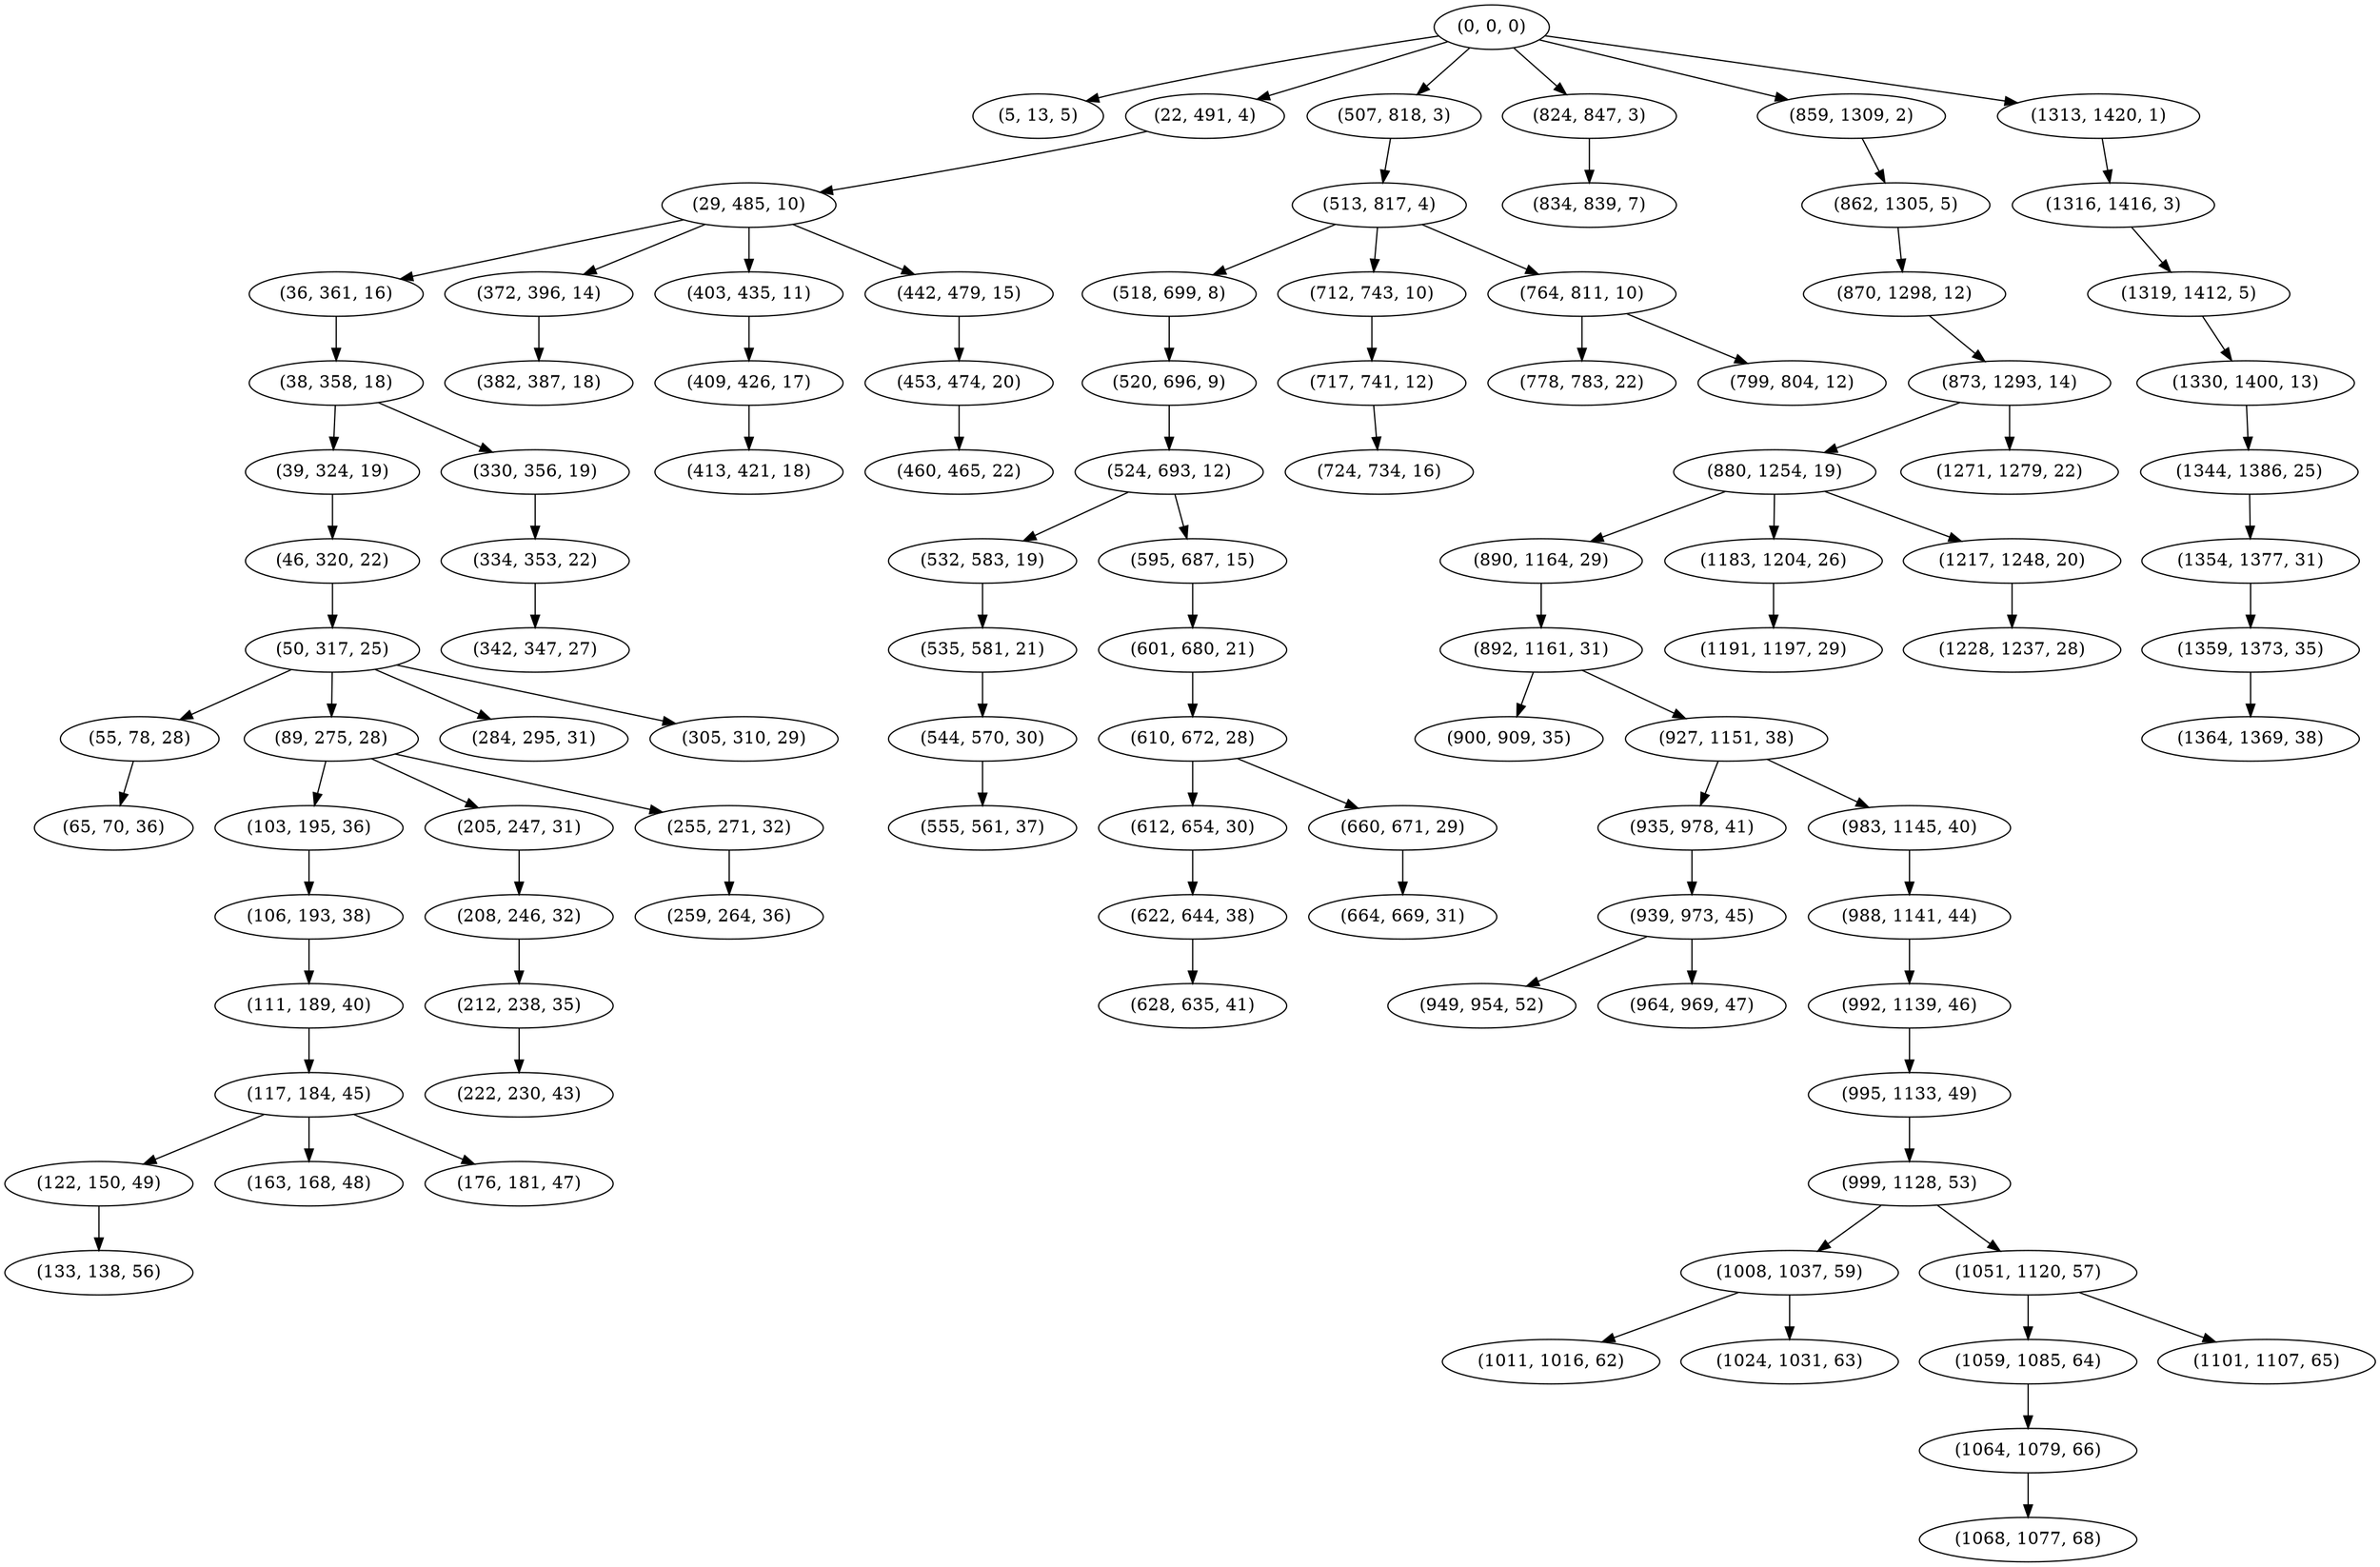 digraph tree {
    "(0, 0, 0)";
    "(5, 13, 5)";
    "(22, 491, 4)";
    "(29, 485, 10)";
    "(36, 361, 16)";
    "(38, 358, 18)";
    "(39, 324, 19)";
    "(46, 320, 22)";
    "(50, 317, 25)";
    "(55, 78, 28)";
    "(65, 70, 36)";
    "(89, 275, 28)";
    "(103, 195, 36)";
    "(106, 193, 38)";
    "(111, 189, 40)";
    "(117, 184, 45)";
    "(122, 150, 49)";
    "(133, 138, 56)";
    "(163, 168, 48)";
    "(176, 181, 47)";
    "(205, 247, 31)";
    "(208, 246, 32)";
    "(212, 238, 35)";
    "(222, 230, 43)";
    "(255, 271, 32)";
    "(259, 264, 36)";
    "(284, 295, 31)";
    "(305, 310, 29)";
    "(330, 356, 19)";
    "(334, 353, 22)";
    "(342, 347, 27)";
    "(372, 396, 14)";
    "(382, 387, 18)";
    "(403, 435, 11)";
    "(409, 426, 17)";
    "(413, 421, 18)";
    "(442, 479, 15)";
    "(453, 474, 20)";
    "(460, 465, 22)";
    "(507, 818, 3)";
    "(513, 817, 4)";
    "(518, 699, 8)";
    "(520, 696, 9)";
    "(524, 693, 12)";
    "(532, 583, 19)";
    "(535, 581, 21)";
    "(544, 570, 30)";
    "(555, 561, 37)";
    "(595, 687, 15)";
    "(601, 680, 21)";
    "(610, 672, 28)";
    "(612, 654, 30)";
    "(622, 644, 38)";
    "(628, 635, 41)";
    "(660, 671, 29)";
    "(664, 669, 31)";
    "(712, 743, 10)";
    "(717, 741, 12)";
    "(724, 734, 16)";
    "(764, 811, 10)";
    "(778, 783, 22)";
    "(799, 804, 12)";
    "(824, 847, 3)";
    "(834, 839, 7)";
    "(859, 1309, 2)";
    "(862, 1305, 5)";
    "(870, 1298, 12)";
    "(873, 1293, 14)";
    "(880, 1254, 19)";
    "(890, 1164, 29)";
    "(892, 1161, 31)";
    "(900, 909, 35)";
    "(927, 1151, 38)";
    "(935, 978, 41)";
    "(939, 973, 45)";
    "(949, 954, 52)";
    "(964, 969, 47)";
    "(983, 1145, 40)";
    "(988, 1141, 44)";
    "(992, 1139, 46)";
    "(995, 1133, 49)";
    "(999, 1128, 53)";
    "(1008, 1037, 59)";
    "(1011, 1016, 62)";
    "(1024, 1031, 63)";
    "(1051, 1120, 57)";
    "(1059, 1085, 64)";
    "(1064, 1079, 66)";
    "(1068, 1077, 68)";
    "(1101, 1107, 65)";
    "(1183, 1204, 26)";
    "(1191, 1197, 29)";
    "(1217, 1248, 20)";
    "(1228, 1237, 28)";
    "(1271, 1279, 22)";
    "(1313, 1420, 1)";
    "(1316, 1416, 3)";
    "(1319, 1412, 5)";
    "(1330, 1400, 13)";
    "(1344, 1386, 25)";
    "(1354, 1377, 31)";
    "(1359, 1373, 35)";
    "(1364, 1369, 38)";
    "(0, 0, 0)" -> "(5, 13, 5)";
    "(0, 0, 0)" -> "(22, 491, 4)";
    "(0, 0, 0)" -> "(507, 818, 3)";
    "(0, 0, 0)" -> "(824, 847, 3)";
    "(0, 0, 0)" -> "(859, 1309, 2)";
    "(0, 0, 0)" -> "(1313, 1420, 1)";
    "(22, 491, 4)" -> "(29, 485, 10)";
    "(29, 485, 10)" -> "(36, 361, 16)";
    "(29, 485, 10)" -> "(372, 396, 14)";
    "(29, 485, 10)" -> "(403, 435, 11)";
    "(29, 485, 10)" -> "(442, 479, 15)";
    "(36, 361, 16)" -> "(38, 358, 18)";
    "(38, 358, 18)" -> "(39, 324, 19)";
    "(38, 358, 18)" -> "(330, 356, 19)";
    "(39, 324, 19)" -> "(46, 320, 22)";
    "(46, 320, 22)" -> "(50, 317, 25)";
    "(50, 317, 25)" -> "(55, 78, 28)";
    "(50, 317, 25)" -> "(89, 275, 28)";
    "(50, 317, 25)" -> "(284, 295, 31)";
    "(50, 317, 25)" -> "(305, 310, 29)";
    "(55, 78, 28)" -> "(65, 70, 36)";
    "(89, 275, 28)" -> "(103, 195, 36)";
    "(89, 275, 28)" -> "(205, 247, 31)";
    "(89, 275, 28)" -> "(255, 271, 32)";
    "(103, 195, 36)" -> "(106, 193, 38)";
    "(106, 193, 38)" -> "(111, 189, 40)";
    "(111, 189, 40)" -> "(117, 184, 45)";
    "(117, 184, 45)" -> "(122, 150, 49)";
    "(117, 184, 45)" -> "(163, 168, 48)";
    "(117, 184, 45)" -> "(176, 181, 47)";
    "(122, 150, 49)" -> "(133, 138, 56)";
    "(205, 247, 31)" -> "(208, 246, 32)";
    "(208, 246, 32)" -> "(212, 238, 35)";
    "(212, 238, 35)" -> "(222, 230, 43)";
    "(255, 271, 32)" -> "(259, 264, 36)";
    "(330, 356, 19)" -> "(334, 353, 22)";
    "(334, 353, 22)" -> "(342, 347, 27)";
    "(372, 396, 14)" -> "(382, 387, 18)";
    "(403, 435, 11)" -> "(409, 426, 17)";
    "(409, 426, 17)" -> "(413, 421, 18)";
    "(442, 479, 15)" -> "(453, 474, 20)";
    "(453, 474, 20)" -> "(460, 465, 22)";
    "(507, 818, 3)" -> "(513, 817, 4)";
    "(513, 817, 4)" -> "(518, 699, 8)";
    "(513, 817, 4)" -> "(712, 743, 10)";
    "(513, 817, 4)" -> "(764, 811, 10)";
    "(518, 699, 8)" -> "(520, 696, 9)";
    "(520, 696, 9)" -> "(524, 693, 12)";
    "(524, 693, 12)" -> "(532, 583, 19)";
    "(524, 693, 12)" -> "(595, 687, 15)";
    "(532, 583, 19)" -> "(535, 581, 21)";
    "(535, 581, 21)" -> "(544, 570, 30)";
    "(544, 570, 30)" -> "(555, 561, 37)";
    "(595, 687, 15)" -> "(601, 680, 21)";
    "(601, 680, 21)" -> "(610, 672, 28)";
    "(610, 672, 28)" -> "(612, 654, 30)";
    "(610, 672, 28)" -> "(660, 671, 29)";
    "(612, 654, 30)" -> "(622, 644, 38)";
    "(622, 644, 38)" -> "(628, 635, 41)";
    "(660, 671, 29)" -> "(664, 669, 31)";
    "(712, 743, 10)" -> "(717, 741, 12)";
    "(717, 741, 12)" -> "(724, 734, 16)";
    "(764, 811, 10)" -> "(778, 783, 22)";
    "(764, 811, 10)" -> "(799, 804, 12)";
    "(824, 847, 3)" -> "(834, 839, 7)";
    "(859, 1309, 2)" -> "(862, 1305, 5)";
    "(862, 1305, 5)" -> "(870, 1298, 12)";
    "(870, 1298, 12)" -> "(873, 1293, 14)";
    "(873, 1293, 14)" -> "(880, 1254, 19)";
    "(873, 1293, 14)" -> "(1271, 1279, 22)";
    "(880, 1254, 19)" -> "(890, 1164, 29)";
    "(880, 1254, 19)" -> "(1183, 1204, 26)";
    "(880, 1254, 19)" -> "(1217, 1248, 20)";
    "(890, 1164, 29)" -> "(892, 1161, 31)";
    "(892, 1161, 31)" -> "(900, 909, 35)";
    "(892, 1161, 31)" -> "(927, 1151, 38)";
    "(927, 1151, 38)" -> "(935, 978, 41)";
    "(927, 1151, 38)" -> "(983, 1145, 40)";
    "(935, 978, 41)" -> "(939, 973, 45)";
    "(939, 973, 45)" -> "(949, 954, 52)";
    "(939, 973, 45)" -> "(964, 969, 47)";
    "(983, 1145, 40)" -> "(988, 1141, 44)";
    "(988, 1141, 44)" -> "(992, 1139, 46)";
    "(992, 1139, 46)" -> "(995, 1133, 49)";
    "(995, 1133, 49)" -> "(999, 1128, 53)";
    "(999, 1128, 53)" -> "(1008, 1037, 59)";
    "(999, 1128, 53)" -> "(1051, 1120, 57)";
    "(1008, 1037, 59)" -> "(1011, 1016, 62)";
    "(1008, 1037, 59)" -> "(1024, 1031, 63)";
    "(1051, 1120, 57)" -> "(1059, 1085, 64)";
    "(1051, 1120, 57)" -> "(1101, 1107, 65)";
    "(1059, 1085, 64)" -> "(1064, 1079, 66)";
    "(1064, 1079, 66)" -> "(1068, 1077, 68)";
    "(1183, 1204, 26)" -> "(1191, 1197, 29)";
    "(1217, 1248, 20)" -> "(1228, 1237, 28)";
    "(1313, 1420, 1)" -> "(1316, 1416, 3)";
    "(1316, 1416, 3)" -> "(1319, 1412, 5)";
    "(1319, 1412, 5)" -> "(1330, 1400, 13)";
    "(1330, 1400, 13)" -> "(1344, 1386, 25)";
    "(1344, 1386, 25)" -> "(1354, 1377, 31)";
    "(1354, 1377, 31)" -> "(1359, 1373, 35)";
    "(1359, 1373, 35)" -> "(1364, 1369, 38)";
}
